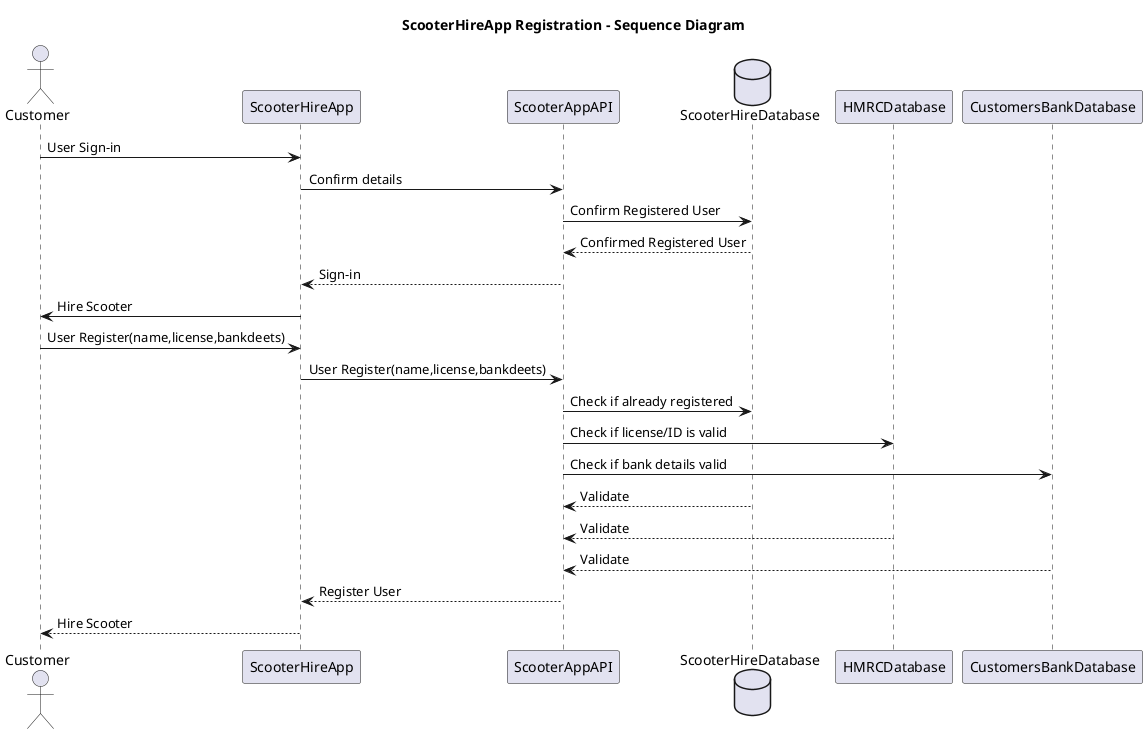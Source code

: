 @startuml
title ScooterHireApp Registration - Sequence Diagram
actor Customer
participant ScooterHireApp

participant ScooterAppAPI
database ScooterHireDatabase

Customer -> ScooterHireApp: User Sign-in
ScooterHireApp -> ScooterAppAPI: Confirm details
ScooterAppAPI -> ScooterHireDatabase: Confirm Registered User
ScooterHireDatabase --> ScooterAppAPI: Confirmed Registered User
ScooterAppAPI--> ScooterHireApp: Sign-in
ScooterHireApp -> Customer: Hire Scooter

Customer -> ScooterHireApp: User Register(name,license,bankdeets)
ScooterHireApp -> ScooterAppAPI: User Register(name,license,bankdeets)
ScooterAppAPI -> ScooterHireDatabase: Check if already registered
ScooterAppAPI -> HMRCDatabase: Check if license/ID is valid
ScooterAppAPI -> CustomersBankDatabase: Check if bank details valid
ScooterHireDatabase --> ScooterAppAPI: Validate
HMRCDatabase --> ScooterAppAPI: Validate
CustomersBankDatabase --> ScooterAppAPI: Validate
ScooterAppAPI --> ScooterHireApp: Register User
ScooterHireApp --> Customer: Hire Scooter




database HMRCDatabase
database CustomersBankDatabase
@enduml